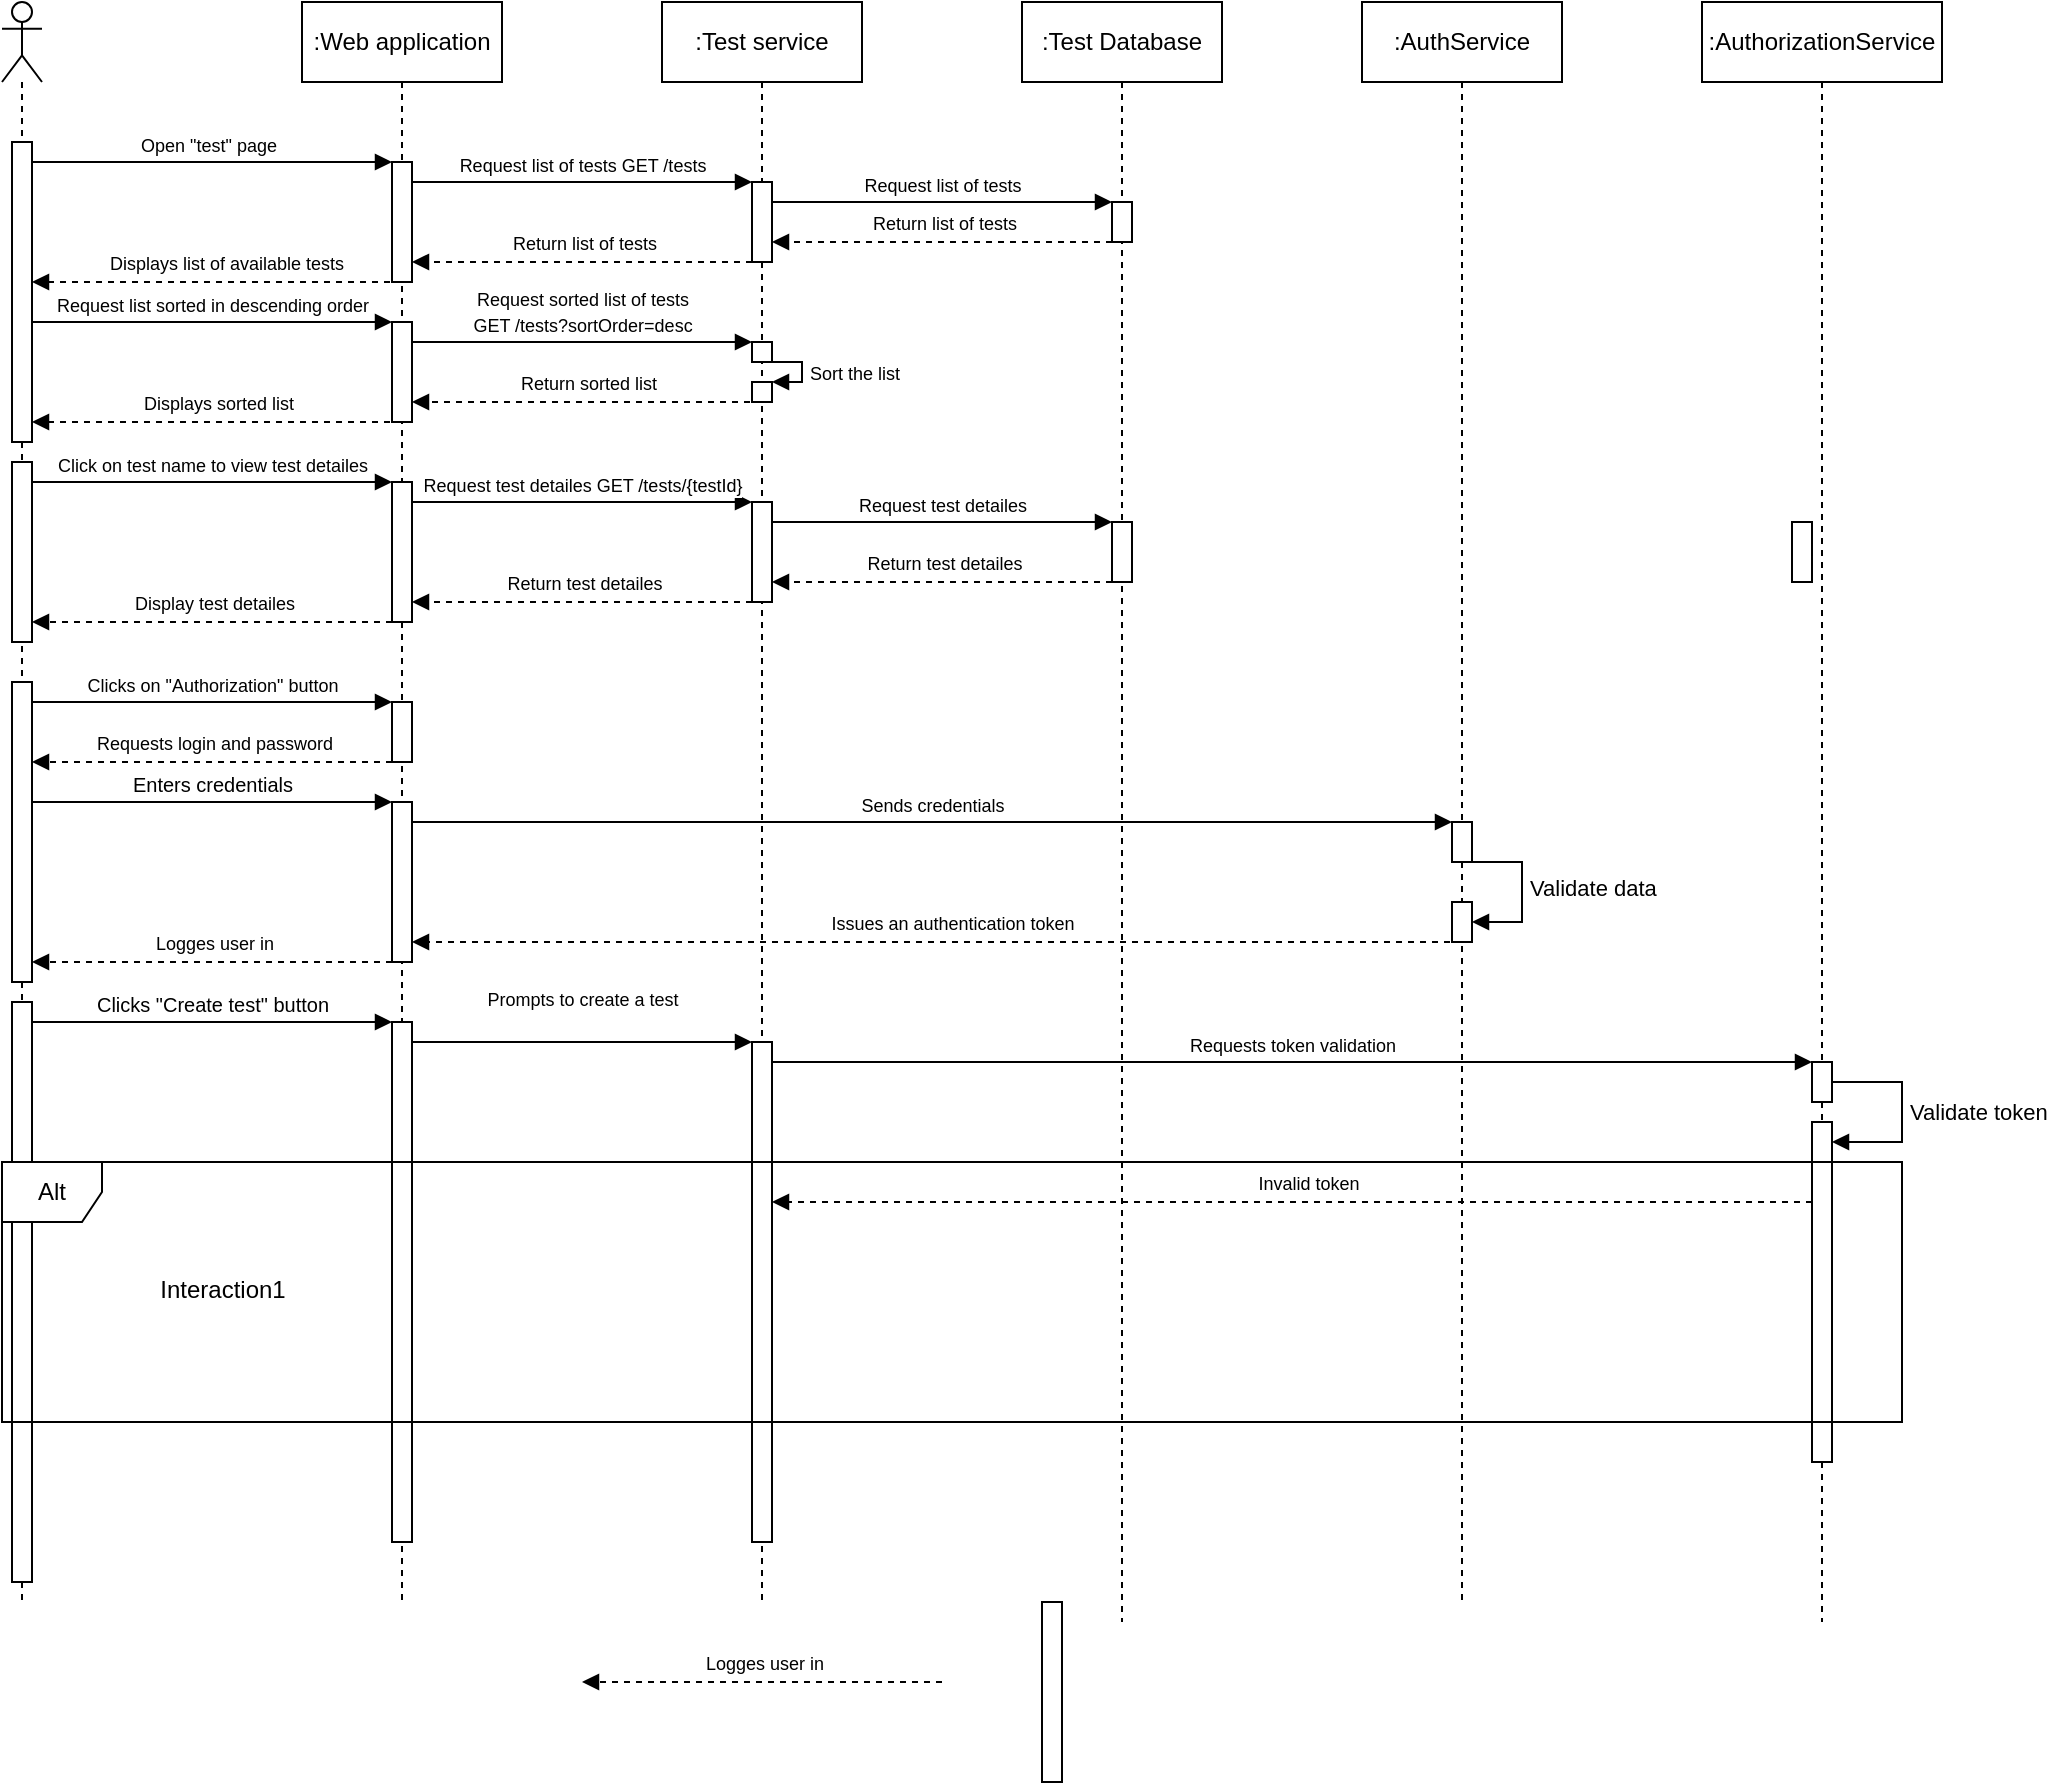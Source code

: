 <mxfile version="24.8.3">
  <diagram name="Page-1" id="2YBvvXClWsGukQMizWep">
    <mxGraphModel dx="1120" dy="468" grid="1" gridSize="10" guides="1" tooltips="1" connect="1" arrows="1" fold="1" page="1" pageScale="1" pageWidth="850" pageHeight="1100" math="0" shadow="0">
      <root>
        <mxCell id="0" />
        <mxCell id="1" parent="0" />
        <mxCell id="aM9ryv3xv72pqoxQDRHE-5" value=":Web application" style="shape=umlLifeline;perimeter=lifelinePerimeter;whiteSpace=wrap;html=1;container=0;dropTarget=0;collapsible=0;recursiveResize=0;outlineConnect=0;portConstraint=eastwest;newEdgeStyle={&quot;edgeStyle&quot;:&quot;elbowEdgeStyle&quot;,&quot;elbow&quot;:&quot;vertical&quot;,&quot;curved&quot;:0,&quot;rounded&quot;:0};" parent="1" vertex="1">
          <mxGeometry x="220" y="40" width="100" height="800" as="geometry" />
        </mxCell>
        <mxCell id="aM9ryv3xv72pqoxQDRHE-6" value="" style="html=1;points=[];perimeter=orthogonalPerimeter;outlineConnect=0;targetShapes=umlLifeline;portConstraint=eastwest;newEdgeStyle={&quot;edgeStyle&quot;:&quot;elbowEdgeStyle&quot;,&quot;elbow&quot;:&quot;vertical&quot;,&quot;curved&quot;:0,&quot;rounded&quot;:0};" parent="aM9ryv3xv72pqoxQDRHE-5" vertex="1">
          <mxGeometry x="45" y="80" width="10" height="60" as="geometry" />
        </mxCell>
        <mxCell id="39v9czoNlQf4BttYvMbY-19" value="" style="html=1;points=[];perimeter=orthogonalPerimeter;outlineConnect=0;targetShapes=umlLifeline;portConstraint=eastwest;newEdgeStyle={&quot;edgeStyle&quot;:&quot;elbowEdgeStyle&quot;,&quot;elbow&quot;:&quot;vertical&quot;,&quot;curved&quot;:0,&quot;rounded&quot;:0};" vertex="1" parent="aM9ryv3xv72pqoxQDRHE-5">
          <mxGeometry x="45" y="240" width="10" height="70" as="geometry" />
        </mxCell>
        <mxCell id="39v9czoNlQf4BttYvMbY-35" value="" style="html=1;points=[];perimeter=orthogonalPerimeter;outlineConnect=0;targetShapes=umlLifeline;portConstraint=eastwest;newEdgeStyle={&quot;edgeStyle&quot;:&quot;elbowEdgeStyle&quot;,&quot;elbow&quot;:&quot;vertical&quot;,&quot;curved&quot;:0,&quot;rounded&quot;:0};" vertex="1" parent="aM9ryv3xv72pqoxQDRHE-5">
          <mxGeometry x="45" y="350" width="10" height="30" as="geometry" />
        </mxCell>
        <mxCell id="39v9czoNlQf4BttYvMbY-39" value="" style="html=1;points=[[0,0,0,0,5],[0,1,0,0,-5],[1,0,0,0,5],[1,1,0,0,-5]];perimeter=orthogonalPerimeter;outlineConnect=0;targetShapes=umlLifeline;portConstraint=eastwest;newEdgeStyle={&quot;curved&quot;:0,&quot;rounded&quot;:0};" vertex="1" parent="aM9ryv3xv72pqoxQDRHE-5">
          <mxGeometry x="45" y="160" width="10" height="50" as="geometry" />
        </mxCell>
        <mxCell id="39v9czoNlQf4BttYvMbY-57" value="" style="html=1;points=[];perimeter=orthogonalPerimeter;outlineConnect=0;targetShapes=umlLifeline;portConstraint=eastwest;newEdgeStyle={&quot;edgeStyle&quot;:&quot;elbowEdgeStyle&quot;,&quot;elbow&quot;:&quot;vertical&quot;,&quot;curved&quot;:0,&quot;rounded&quot;:0};" vertex="1" parent="aM9ryv3xv72pqoxQDRHE-5">
          <mxGeometry x="45" y="400" width="10" height="80" as="geometry" />
        </mxCell>
        <mxCell id="39v9czoNlQf4BttYvMbY-74" value="" style="html=1;points=[];perimeter=orthogonalPerimeter;outlineConnect=0;targetShapes=umlLifeline;portConstraint=eastwest;newEdgeStyle={&quot;edgeStyle&quot;:&quot;elbowEdgeStyle&quot;,&quot;elbow&quot;:&quot;vertical&quot;,&quot;curved&quot;:0,&quot;rounded&quot;:0};" vertex="1" parent="aM9ryv3xv72pqoxQDRHE-5">
          <mxGeometry x="45" y="510" width="10" height="260" as="geometry" />
        </mxCell>
        <mxCell id="aM9ryv3xv72pqoxQDRHE-7" value="&lt;font style=&quot;font-size: 9px;&quot;&gt;Open &quot;test&quot; page&lt;/font&gt;" style="html=1;verticalAlign=bottom;endArrow=block;edgeStyle=elbowEdgeStyle;elbow=horizontal;curved=0;rounded=0;" parent="1" source="39v9czoNlQf4BttYvMbY-2" target="aM9ryv3xv72pqoxQDRHE-6" edge="1">
          <mxGeometry relative="1" as="geometry">
            <mxPoint x="75" y="120" as="sourcePoint" />
            <Array as="points">
              <mxPoint x="180" y="120" />
            </Array>
          </mxGeometry>
        </mxCell>
        <mxCell id="44KCodyNKhrzIwBNRvy1-4" value=":Test Database" style="shape=umlLifeline;perimeter=lifelinePerimeter;whiteSpace=wrap;html=1;container=0;dropTarget=0;collapsible=0;recursiveResize=0;outlineConnect=0;portConstraint=eastwest;newEdgeStyle={&quot;edgeStyle&quot;:&quot;elbowEdgeStyle&quot;,&quot;elbow&quot;:&quot;vertical&quot;,&quot;curved&quot;:0,&quot;rounded&quot;:0};" parent="1" vertex="1">
          <mxGeometry x="580" y="40" width="100" height="810" as="geometry" />
        </mxCell>
        <mxCell id="44KCodyNKhrzIwBNRvy1-5" value="" style="html=1;points=[];perimeter=orthogonalPerimeter;outlineConnect=0;targetShapes=umlLifeline;portConstraint=eastwest;newEdgeStyle={&quot;edgeStyle&quot;:&quot;elbowEdgeStyle&quot;,&quot;elbow&quot;:&quot;vertical&quot;,&quot;curved&quot;:0,&quot;rounded&quot;:0};" parent="44KCodyNKhrzIwBNRvy1-4" vertex="1">
          <mxGeometry x="45" y="100" width="10" height="20" as="geometry" />
        </mxCell>
        <mxCell id="39v9czoNlQf4BttYvMbY-17" value="" style="html=1;points=[];perimeter=orthogonalPerimeter;outlineConnect=0;targetShapes=umlLifeline;portConstraint=eastwest;newEdgeStyle={&quot;edgeStyle&quot;:&quot;elbowEdgeStyle&quot;,&quot;elbow&quot;:&quot;vertical&quot;,&quot;curved&quot;:0,&quot;rounded&quot;:0};" vertex="1" parent="44KCodyNKhrzIwBNRvy1-4">
          <mxGeometry x="45" y="260" width="10" height="30" as="geometry" />
        </mxCell>
        <mxCell id="44KCodyNKhrzIwBNRvy1-6" value=":Test service" style="shape=umlLifeline;perimeter=lifelinePerimeter;whiteSpace=wrap;html=1;container=0;dropTarget=0;collapsible=0;recursiveResize=0;outlineConnect=0;portConstraint=eastwest;newEdgeStyle={&quot;edgeStyle&quot;:&quot;elbowEdgeStyle&quot;,&quot;elbow&quot;:&quot;vertical&quot;,&quot;curved&quot;:0,&quot;rounded&quot;:0};" parent="1" vertex="1">
          <mxGeometry x="400" y="40" width="100" height="800" as="geometry" />
        </mxCell>
        <mxCell id="44KCodyNKhrzIwBNRvy1-7" value="" style="html=1;points=[];perimeter=orthogonalPerimeter;outlineConnect=0;targetShapes=umlLifeline;portConstraint=eastwest;newEdgeStyle={&quot;edgeStyle&quot;:&quot;elbowEdgeStyle&quot;,&quot;elbow&quot;:&quot;vertical&quot;,&quot;curved&quot;:0,&quot;rounded&quot;:0};" parent="44KCodyNKhrzIwBNRvy1-6" vertex="1">
          <mxGeometry x="45" y="90" width="10" height="40" as="geometry" />
        </mxCell>
        <mxCell id="39v9czoNlQf4BttYvMbY-18" value="" style="html=1;points=[];perimeter=orthogonalPerimeter;outlineConnect=0;targetShapes=umlLifeline;portConstraint=eastwest;newEdgeStyle={&quot;edgeStyle&quot;:&quot;elbowEdgeStyle&quot;,&quot;elbow&quot;:&quot;vertical&quot;,&quot;curved&quot;:0,&quot;rounded&quot;:0};" vertex="1" parent="44KCodyNKhrzIwBNRvy1-6">
          <mxGeometry x="45" y="250" width="10" height="50" as="geometry" />
        </mxCell>
        <mxCell id="39v9czoNlQf4BttYvMbY-40" value="" style="html=1;points=[[0,0,0,0,5],[0,1,0,0,-5],[1,0,0,0,5],[1,1,0,0,-5]];perimeter=orthogonalPerimeter;outlineConnect=0;targetShapes=umlLifeline;portConstraint=eastwest;newEdgeStyle={&quot;curved&quot;:0,&quot;rounded&quot;:0};" vertex="1" parent="44KCodyNKhrzIwBNRvy1-6">
          <mxGeometry x="45" y="170" width="10" height="10" as="geometry" />
        </mxCell>
        <mxCell id="39v9czoNlQf4BttYvMbY-43" value="" style="html=1;points=[[0,0,0,0,5],[0,1,0,0,-5],[1,0,0,0,5],[1,1,0,0,-5]];perimeter=orthogonalPerimeter;outlineConnect=0;targetShapes=umlLifeline;portConstraint=eastwest;newEdgeStyle={&quot;curved&quot;:0,&quot;rounded&quot;:0};" vertex="1" parent="44KCodyNKhrzIwBNRvy1-6">
          <mxGeometry x="45" y="190" width="10" height="10" as="geometry" />
        </mxCell>
        <mxCell id="39v9czoNlQf4BttYvMbY-44" value="&lt;font style=&quot;font-size: 9px;&quot;&gt;Sort the list&lt;/font&gt;" style="html=1;align=left;spacingLeft=2;endArrow=block;rounded=0;edgeStyle=orthogonalEdgeStyle;curved=0;rounded=0;" edge="1" target="39v9czoNlQf4BttYvMbY-43" parent="44KCodyNKhrzIwBNRvy1-6" source="39v9czoNlQf4BttYvMbY-40">
          <mxGeometry relative="1" as="geometry">
            <mxPoint x="50.0" y="170.004" as="sourcePoint" />
            <Array as="points">
              <mxPoint x="70" y="180" />
              <mxPoint x="70" y="190" />
            </Array>
            <mxPoint x="95.19" y="189.97" as="targetPoint" />
          </mxGeometry>
        </mxCell>
        <mxCell id="39v9czoNlQf4BttYvMbY-73" value="" style="html=1;points=[];perimeter=orthogonalPerimeter;outlineConnect=0;targetShapes=umlLifeline;portConstraint=eastwest;newEdgeStyle={&quot;edgeStyle&quot;:&quot;elbowEdgeStyle&quot;,&quot;elbow&quot;:&quot;vertical&quot;,&quot;curved&quot;:0,&quot;rounded&quot;:0};" vertex="1" parent="44KCodyNKhrzIwBNRvy1-6">
          <mxGeometry x="45" y="520" width="10" height="250" as="geometry" />
        </mxCell>
        <mxCell id="39v9czoNlQf4BttYvMbY-2" value="" style="shape=umlLifeline;perimeter=lifelinePerimeter;whiteSpace=wrap;html=1;container=1;dropTarget=0;collapsible=0;recursiveResize=0;outlineConnect=0;portConstraint=eastwest;newEdgeStyle={&quot;curved&quot;:0,&quot;rounded&quot;:0};participant=umlActor;" vertex="1" parent="1">
          <mxGeometry x="70" y="40" width="20" height="800" as="geometry" />
        </mxCell>
        <mxCell id="39v9czoNlQf4BttYvMbY-6" value="" style="html=1;points=[];perimeter=orthogonalPerimeter;outlineConnect=0;targetShapes=umlLifeline;portConstraint=eastwest;newEdgeStyle={&quot;edgeStyle&quot;:&quot;elbowEdgeStyle&quot;,&quot;elbow&quot;:&quot;vertical&quot;,&quot;curved&quot;:0,&quot;rounded&quot;:0};" vertex="1" parent="39v9czoNlQf4BttYvMbY-2">
          <mxGeometry x="5" y="70" width="10" height="150" as="geometry" />
        </mxCell>
        <mxCell id="39v9czoNlQf4BttYvMbY-10" value="" style="html=1;points=[];perimeter=orthogonalPerimeter;outlineConnect=0;targetShapes=umlLifeline;portConstraint=eastwest;newEdgeStyle={&quot;edgeStyle&quot;:&quot;elbowEdgeStyle&quot;,&quot;elbow&quot;:&quot;vertical&quot;,&quot;curved&quot;:0,&quot;rounded&quot;:0};" vertex="1" parent="39v9czoNlQf4BttYvMbY-2">
          <mxGeometry x="5" y="230" width="10" height="90" as="geometry" />
        </mxCell>
        <mxCell id="39v9czoNlQf4BttYvMbY-32" value="" style="html=1;points=[];perimeter=orthogonalPerimeter;outlineConnect=0;targetShapes=umlLifeline;portConstraint=eastwest;newEdgeStyle={&quot;edgeStyle&quot;:&quot;elbowEdgeStyle&quot;,&quot;elbow&quot;:&quot;vertical&quot;,&quot;curved&quot;:0,&quot;rounded&quot;:0};" vertex="1" parent="39v9czoNlQf4BttYvMbY-2">
          <mxGeometry x="5" y="340" width="10" height="150" as="geometry" />
        </mxCell>
        <mxCell id="39v9czoNlQf4BttYvMbY-34" value="" style="html=1;points=[];perimeter=orthogonalPerimeter;outlineConnect=0;targetShapes=umlLifeline;portConstraint=eastwest;newEdgeStyle={&quot;edgeStyle&quot;:&quot;elbowEdgeStyle&quot;,&quot;elbow&quot;:&quot;vertical&quot;,&quot;curved&quot;:0,&quot;rounded&quot;:0};" vertex="1" parent="39v9czoNlQf4BttYvMbY-2">
          <mxGeometry x="5" y="500" width="10" height="290" as="geometry" />
        </mxCell>
        <mxCell id="39v9czoNlQf4BttYvMbY-3" value="&lt;font style=&quot;font-size: 9px;&quot;&gt;Request list of tests GET /tests&lt;/font&gt;" style="html=1;verticalAlign=bottom;endArrow=block;edgeStyle=elbowEdgeStyle;elbow=vertical;curved=0;rounded=0;" edge="1" parent="1">
          <mxGeometry relative="1" as="geometry">
            <mxPoint x="275" y="130" as="sourcePoint" />
            <Array as="points">
              <mxPoint x="385" y="130" />
            </Array>
            <mxPoint x="445" y="130" as="targetPoint" />
          </mxGeometry>
        </mxCell>
        <mxCell id="39v9czoNlQf4BttYvMbY-4" value="&lt;font style=&quot;font-size: 9px;&quot;&gt;Request list of tests&lt;/font&gt;" style="html=1;verticalAlign=bottom;endArrow=block;edgeStyle=elbowEdgeStyle;elbow=vertical;curved=0;rounded=0;" edge="1" parent="1" source="44KCodyNKhrzIwBNRvy1-7" target="44KCodyNKhrzIwBNRvy1-5">
          <mxGeometry relative="1" as="geometry">
            <mxPoint x="460" y="140" as="sourcePoint" />
            <Array as="points">
              <mxPoint x="560" y="140" />
            </Array>
            <mxPoint x="620" y="140" as="targetPoint" />
          </mxGeometry>
        </mxCell>
        <mxCell id="39v9czoNlQf4BttYvMbY-12" value="&lt;font style=&quot;font-size: 9px;&quot;&gt;Request list sorted in descending order&lt;/font&gt;" style="html=1;verticalAlign=bottom;endArrow=block;edgeStyle=elbowEdgeStyle;elbow=vertical;curved=0;rounded=0;" edge="1" parent="1" source="39v9czoNlQf4BttYvMbY-6" target="39v9czoNlQf4BttYvMbY-39">
          <mxGeometry relative="1" as="geometry">
            <mxPoint x="90" y="200" as="sourcePoint" />
            <Array as="points">
              <mxPoint x="190" y="200" />
            </Array>
            <mxPoint x="240" y="200" as="targetPoint" />
          </mxGeometry>
        </mxCell>
        <mxCell id="39v9czoNlQf4BttYvMbY-13" value="&lt;font style=&quot;font-size: 9px;&quot;&gt;Request test detailes GET /tests/{testId}&lt;/font&gt;" style="html=1;verticalAlign=bottom;endArrow=block;edgeStyle=elbowEdgeStyle;elbow=vertical;curved=0;rounded=0;" edge="1" parent="1" source="39v9czoNlQf4BttYvMbY-19">
          <mxGeometry relative="1" as="geometry">
            <mxPoint x="280" y="290" as="sourcePoint" />
            <Array as="points">
              <mxPoint x="370" y="290" />
            </Array>
            <mxPoint x="445" y="290" as="targetPoint" />
          </mxGeometry>
        </mxCell>
        <mxCell id="39v9czoNlQf4BttYvMbY-20" value="" style="html=1;verticalAlign=bottom;labelBackgroundColor=none;endArrow=block;endFill=1;dashed=1;rounded=0;" edge="1" parent="1">
          <mxGeometry width="160" relative="1" as="geometry">
            <mxPoint x="625" y="160" as="sourcePoint" />
            <mxPoint x="455" y="160" as="targetPoint" />
          </mxGeometry>
        </mxCell>
        <mxCell id="39v9czoNlQf4BttYvMbY-21" value="&lt;font style=&quot;font-size: 9px;&quot;&gt;Return list of tests&lt;/font&gt;" style="edgeLabel;html=1;align=center;verticalAlign=middle;resizable=0;points=[];" vertex="1" connectable="0" parent="39v9czoNlQf4BttYvMbY-20">
          <mxGeometry x="-0.04" y="-3" relative="1" as="geometry">
            <mxPoint x="-3" y="-7" as="offset" />
          </mxGeometry>
        </mxCell>
        <mxCell id="39v9czoNlQf4BttYvMbY-24" value="" style="html=1;verticalAlign=bottom;labelBackgroundColor=none;endArrow=block;endFill=1;dashed=1;rounded=0;" edge="1" parent="1" target="39v9czoNlQf4BttYvMbY-6">
          <mxGeometry width="160" relative="1" as="geometry">
            <mxPoint x="270" y="180" as="sourcePoint" />
            <mxPoint x="90" y="180" as="targetPoint" />
          </mxGeometry>
        </mxCell>
        <mxCell id="39v9czoNlQf4BttYvMbY-25" value="&lt;font style=&quot;font-size: 9px;&quot;&gt;Displays list of available tests&lt;/font&gt;" style="edgeLabel;html=1;align=center;verticalAlign=middle;resizable=0;points=[];" vertex="1" connectable="0" parent="39v9czoNlQf4BttYvMbY-24">
          <mxGeometry x="-0.04" y="-3" relative="1" as="geometry">
            <mxPoint x="1" y="-7" as="offset" />
          </mxGeometry>
        </mxCell>
        <mxCell id="39v9czoNlQf4BttYvMbY-26" value="" style="html=1;verticalAlign=bottom;labelBackgroundColor=none;endArrow=block;endFill=1;dashed=1;rounded=0;" edge="1" parent="1">
          <mxGeometry width="160" relative="1" as="geometry">
            <mxPoint x="445" y="170.0" as="sourcePoint" />
            <mxPoint x="275" y="170.0" as="targetPoint" />
          </mxGeometry>
        </mxCell>
        <mxCell id="39v9czoNlQf4BttYvMbY-27" value="&lt;font style=&quot;font-size: 9px;&quot;&gt;Return list of tests&lt;/font&gt;" style="edgeLabel;html=1;align=center;verticalAlign=middle;resizable=0;points=[];" vertex="1" connectable="0" parent="39v9czoNlQf4BttYvMbY-26">
          <mxGeometry x="-0.04" y="-3" relative="1" as="geometry">
            <mxPoint x="-3" y="-7" as="offset" />
          </mxGeometry>
        </mxCell>
        <mxCell id="39v9czoNlQf4BttYvMbY-28" value="" style="html=1;verticalAlign=bottom;labelBackgroundColor=none;endArrow=block;endFill=1;dashed=1;rounded=0;" edge="1" parent="1">
          <mxGeometry width="160" relative="1" as="geometry">
            <mxPoint x="445" y="340" as="sourcePoint" />
            <mxPoint x="275" y="340" as="targetPoint" />
          </mxGeometry>
        </mxCell>
        <mxCell id="39v9czoNlQf4BttYvMbY-29" value="&lt;font style=&quot;font-size: 9px;&quot;&gt;Return test detailes&lt;/font&gt;" style="edgeLabel;html=1;align=center;verticalAlign=middle;resizable=0;points=[];" vertex="1" connectable="0" parent="39v9czoNlQf4BttYvMbY-28">
          <mxGeometry x="-0.04" y="-3" relative="1" as="geometry">
            <mxPoint x="-3" y="-7" as="offset" />
          </mxGeometry>
        </mxCell>
        <mxCell id="39v9czoNlQf4BttYvMbY-30" value="" style="html=1;verticalAlign=bottom;labelBackgroundColor=none;endArrow=block;endFill=1;dashed=1;rounded=0;" edge="1" parent="1" target="39v9czoNlQf4BttYvMbY-10">
          <mxGeometry width="160" relative="1" as="geometry">
            <mxPoint x="265" y="350" as="sourcePoint" />
            <mxPoint x="100" y="350" as="targetPoint" />
          </mxGeometry>
        </mxCell>
        <mxCell id="39v9czoNlQf4BttYvMbY-31" value="&lt;font style=&quot;font-size: 9px;&quot;&gt;Display test detailes&lt;/font&gt;" style="edgeLabel;html=1;align=center;verticalAlign=middle;resizable=0;points=[];" vertex="1" connectable="0" parent="39v9czoNlQf4BttYvMbY-30">
          <mxGeometry x="-0.04" y="-3" relative="1" as="geometry">
            <mxPoint x="-3" y="-7" as="offset" />
          </mxGeometry>
        </mxCell>
        <mxCell id="39v9czoNlQf4BttYvMbY-36" value="&lt;font style=&quot;font-size: 9px;&quot;&gt;Request test detailes&lt;/font&gt;" style="html=1;verticalAlign=bottom;endArrow=block;edgeStyle=elbowEdgeStyle;elbow=vertical;curved=0;rounded=0;" edge="1" parent="1" source="39v9czoNlQf4BttYvMbY-18" target="39v9czoNlQf4BttYvMbY-17">
          <mxGeometry relative="1" as="geometry">
            <mxPoint x="470" y="300" as="sourcePoint" />
            <Array as="points">
              <mxPoint x="575" y="300" />
            </Array>
            <mxPoint x="600" y="300" as="targetPoint" />
          </mxGeometry>
        </mxCell>
        <mxCell id="39v9czoNlQf4BttYvMbY-46" value="&lt;font style=&quot;font-size: 9px;&quot;&gt;Request sorted list of tests&lt;/font&gt;&lt;div&gt;&lt;font style=&quot;font-size: 9px;&quot;&gt;GET /tests?sortOrder=desc&lt;/font&gt;&lt;/div&gt;" style="html=1;verticalAlign=bottom;endArrow=block;edgeStyle=elbowEdgeStyle;elbow=vertical;curved=0;rounded=0;" edge="1" parent="1" source="39v9czoNlQf4BttYvMbY-39" target="39v9czoNlQf4BttYvMbY-40">
          <mxGeometry relative="1" as="geometry">
            <mxPoint x="280" y="210" as="sourcePoint" />
            <Array as="points">
              <mxPoint x="390" y="210" />
            </Array>
            <mxPoint x="420" y="210" as="targetPoint" />
          </mxGeometry>
        </mxCell>
        <mxCell id="39v9czoNlQf4BttYvMbY-47" value="" style="html=1;verticalAlign=bottom;labelBackgroundColor=none;endArrow=block;endFill=1;dashed=1;rounded=0;" edge="1" parent="1" target="39v9czoNlQf4BttYvMbY-39">
          <mxGeometry width="160" relative="1" as="geometry">
            <mxPoint x="450" y="240" as="sourcePoint" />
            <mxPoint x="280" y="240" as="targetPoint" />
          </mxGeometry>
        </mxCell>
        <mxCell id="39v9czoNlQf4BttYvMbY-48" value="&lt;font style=&quot;font-size: 9px;&quot;&gt;Return sorted list&lt;/font&gt;" style="edgeLabel;html=1;align=center;verticalAlign=middle;resizable=0;points=[];" vertex="1" connectable="0" parent="39v9czoNlQf4BttYvMbY-47">
          <mxGeometry x="-0.04" y="-3" relative="1" as="geometry">
            <mxPoint x="-3" y="-7" as="offset" />
          </mxGeometry>
        </mxCell>
        <mxCell id="39v9czoNlQf4BttYvMbY-49" value="" style="html=1;verticalAlign=bottom;labelBackgroundColor=none;endArrow=block;endFill=1;dashed=1;rounded=0;" edge="1" parent="1" target="39v9czoNlQf4BttYvMbY-6">
          <mxGeometry width="160" relative="1" as="geometry">
            <mxPoint x="270" y="250" as="sourcePoint" />
            <mxPoint x="90" y="250" as="targetPoint" />
          </mxGeometry>
        </mxCell>
        <mxCell id="39v9czoNlQf4BttYvMbY-50" value="&lt;font style=&quot;font-size: 9px;&quot;&gt;Displays sorted list&lt;/font&gt;" style="edgeLabel;html=1;align=center;verticalAlign=middle;resizable=0;points=[];" vertex="1" connectable="0" parent="39v9czoNlQf4BttYvMbY-49">
          <mxGeometry x="-0.04" y="-3" relative="1" as="geometry">
            <mxPoint x="-3" y="-7" as="offset" />
          </mxGeometry>
        </mxCell>
        <mxCell id="39v9czoNlQf4BttYvMbY-51" value="&lt;font style=&quot;font-size: 9px;&quot;&gt;Clicks on &quot;Authorization&quot; button&lt;/font&gt;" style="html=1;verticalAlign=bottom;endArrow=block;edgeStyle=elbowEdgeStyle;elbow=vertical;curved=0;rounded=0;" edge="1" parent="1" source="39v9czoNlQf4BttYvMbY-32" target="39v9czoNlQf4BttYvMbY-35">
          <mxGeometry relative="1" as="geometry">
            <mxPoint x="90" y="390" as="sourcePoint" />
            <Array as="points">
              <mxPoint x="195" y="390" />
            </Array>
            <mxPoint x="250" y="390" as="targetPoint" />
          </mxGeometry>
        </mxCell>
        <mxCell id="39v9czoNlQf4BttYvMbY-52" value="&lt;font style=&quot;font-size: 9px;&quot;&gt;Sends credentials&lt;/font&gt;" style="html=1;verticalAlign=bottom;endArrow=block;edgeStyle=elbowEdgeStyle;elbow=vertical;curved=0;rounded=0;" edge="1" parent="1" target="39v9czoNlQf4BttYvMbY-58">
          <mxGeometry relative="1" as="geometry">
            <mxPoint x="275" y="450.0" as="sourcePoint" />
            <Array as="points">
              <mxPoint x="445" y="450" />
            </Array>
            <mxPoint x="750" y="450" as="targetPoint" />
          </mxGeometry>
        </mxCell>
        <mxCell id="39v9czoNlQf4BttYvMbY-53" value="&lt;font style=&quot;font-size: 9px;&quot;&gt;Click on test name to view test detailes&lt;/font&gt;" style="html=1;verticalAlign=bottom;endArrow=block;edgeStyle=elbowEdgeStyle;elbow=vertical;curved=0;rounded=0;" edge="1" parent="1" source="39v9czoNlQf4BttYvMbY-10" target="39v9czoNlQf4BttYvMbY-19">
          <mxGeometry relative="1" as="geometry">
            <mxPoint x="90" y="280" as="sourcePoint" />
            <Array as="points">
              <mxPoint x="195" y="280" />
            </Array>
            <mxPoint x="250" y="280" as="targetPoint" />
          </mxGeometry>
        </mxCell>
        <mxCell id="39v9czoNlQf4BttYvMbY-54" value="" style="html=1;verticalAlign=bottom;labelBackgroundColor=none;endArrow=block;endFill=1;dashed=1;rounded=0;" edge="1" parent="1">
          <mxGeometry width="160" relative="1" as="geometry">
            <mxPoint x="625" y="330" as="sourcePoint" />
            <mxPoint x="455" y="330" as="targetPoint" />
          </mxGeometry>
        </mxCell>
        <mxCell id="39v9czoNlQf4BttYvMbY-55" value="&lt;font style=&quot;font-size: 9px;&quot;&gt;Return test detailes&lt;/font&gt;" style="edgeLabel;html=1;align=center;verticalAlign=middle;resizable=0;points=[];" vertex="1" connectable="0" parent="39v9czoNlQf4BttYvMbY-54">
          <mxGeometry x="-0.04" y="-3" relative="1" as="geometry">
            <mxPoint x="-3" y="-7" as="offset" />
          </mxGeometry>
        </mxCell>
        <mxCell id="39v9czoNlQf4BttYvMbY-56" value=":AuthService&lt;span style=&quot;color: rgba(0, 0, 0, 0); font-family: monospace; font-size: 0px; text-align: start; text-wrap-mode: nowrap;&quot;&gt;3CmxGraphModel%3E%3Croot%3E%3CmxCell%20id%3D%220%22%2F%3E%3CmxCell%20id%3D%221%22%20parent%3D%220%22%2F%3E%3CmxCell%20id%3D%222%22%20value%3D%22%3ATest%20Database%22%20style%3D%22shape%3DumlLifeline%3Bperimeter%3DlifelinePerimeter%3BwhiteSpace%3Dwrap%3Bhtml%3D1%3Bcontainer%3D0%3BdropTarget%3D0%3Bcollapsible%3D0%3BrecursiveResize%3D0%3BoutlineConnect%3D0%3BportConstraint%3Deastwest%3BnewEdgeStyle%3D%7B%26quot%3BedgeStyle%26quot%3B%3A%26quot%3BelbowEdgeStyle%26quot%3B%2C%26quot%3Belbow%26quot%3B%3A%26quot%3Bvertical%26quot%3B%2C%26quot%3Bcurved%26quot%3B%3A0%2C%26quot%3Brounded%26quot%3B%3A0%7D%3B%22%20vertex%3D%221%22%20parent%3D%221%22%3E%3CmxGeometry%20x%3D%22580%22%20y%3D%2240%22%20width%3D%22100%22%20height%3D%22720%22%20as%3D%22geometry%22%2F%3E%3C%2FmxCell%3E%3CmxCell%20id%3D%223%22%20value%3D%22%22%20style%3D%22html%3D1%3Bpoints%3D%5B%5D%3Bperimeter%3DorthogonalPerimeter%3BoutlineConnect%3D0%3BtargetShapes%3DumlLifeline%3BportConstraint%3Deastwest%3BnewEdgeStyle%3D%7B%26quot%3BedgeStyle%26quot%3B%3A%26quot%3BelbowEdgeStyle%26quot%3B%2C%26quot%3Belbow%26quot%3B%3A%26quot%3Bvertical%26quot%3B%2C%26quot%3Bcurved%26quot%3B%3A0%2C%26quot%3Brounded%26quot%3B%3A0%7D%3B%22%20vertex%3D%221%22%20parent%3D%222%22%3E%3CmxGeometry%20x%3D%2245%22%20y%3D%22100%22%20width%3D%2210%22%20height%3D%2220%22%20as%3D%22geometry%22%2F%3E%3C%2FmxCell%3E%3CmxCell%20id%3D%224%22%20value%3D%22%22%20style%3D%22html%3D1%3Bpoints%3D%5B%5D%3Bperimeter%3DorthogonalPerimeter%3BoutlineConnect%3D0%3BtargetShapes%3DumlLifeline%3BportConstraint%3Deastwest%3BnewEdgeStyle%3D%7B%26quot%3BedgeStyle%26quot%3B%3A%26quot%3BelbowEdgeStyle%26quot%3B%2C%26quot%3Belbow%26quot%3B%3A%26quot%3Bvertical%26quot%3B%2C%26quot%3Bcurved%26quot%3B%3A0%2C%26quot%3Brounded%26quot%3B%3A0%7D%3B%22%20vertex%3D%221%22%20parent%3D%222%22%3E%3CmxGeometry%20x%3D%2245%22%20y%3D%22260%22%20width%3D%2210%22%20height%3D%2230%22%20as%3D%22geometry%22%2F%3E%3C%2FmxCell%3E%3C%2Froot%3E%3C%2FmxGraphModel%3E&lt;/span&gt;&lt;span style=&quot;color: rgba(0, 0, 0, 0); font-family: monospace; font-size: 0px; text-align: start; text-wrap-mode: nowrap;&quot;&gt;%3CmxGraphModel%3E%3Croot%3E%3CmxCell%20id%3D%220%22%2F%3E%3CmxCell%20id%3D%221%22%20parent%3D%220%22%2F%3E%3CmxCell%20id%3D%222%22%20value%3D%22%3ATest%20Database%22%20style%3D%22shape%3DumlLifeline%3Bperimeter%3DlifelinePerimeter%3BwhiteSpace%3Dwrap%3Bhtml%3D1%3Bcontainer%3D0%3BdropTarget%3D0%3Bcollapsible%3D0%3BrecursiveResize%3D0%3BoutlineConnect%3D0%3BportConstraint%3Deastwest%3BnewEdgeStyle%3D%7B%26quot%3BedgeStyle%26quot%3B%3A%26quot%3BelbowEdgeStyle%26quot%3B%2C%26quot%3Belbow%26quot%3B%3A%26quot%3Bvertical%26quot%3B%2C%26quot%3Bcurved%26quot%3B%3A0%2C%26quot%3Brounded%26quot%3B%3A0%7D%3B%22%20vertex%3D%221%22%20parent%3D%221%22%3E%3CmxGeometry%20x%3D%22580%22%20y%3D%2240%22%20width%3D%22100%22%20height%3D%22720%22%20as%3D%22geometry%22%2F%3E%3C%2FmxCell%3E%3CmxCell%20id%3D%223%22%20value%3D%22%22%20style%3D%22html%3D1%3Bpoints%3D%5B%5D%3Bperimeter%3DorthogonalPerimeter%3BoutlineConnect%3D0%3BtargetShapes%3DumlLifeline%3BportConstraint%3Deastwest%3BnewEdgeStyle%3D%7B%26quot%3BedgeStyle%26quot%3B%3A%26quot%3BelbowEdgeStyle%26quot%3B%2C%26quot%3Belbow%26quot%3B%3A%26quot%3Bvertical%26quot%3B%2C%26quot%3Bcurved%26quot%3B%3A0%2C%26quot%3Brounded%26quot%3B%3A0%7D%3B%22%20vertex%3D%221%22%20parent%3D%222%22%3E%3CmxGeometry%20x%3D%2245%22%20y%3D%22100%22%20width%3D%2210%22%20height%3D%2220%22%20as%3D%22geometry%22%2F%3E%3C%2FmxCell%3E%3CmxCell%20id%3D%224%22%20value%3D%22%22%20style%3D%22html%3D1%3Bpoints%3D%5B%5D%3Bperimeter%3DorthogonalPerimeter%3BoutlineConnect%3D0%3BtargetShapes%3DumlLifeline%3BportConstraint%3Deastwest%3BnewEdgeStyle%3D%7B%26quot%3BedgeStyle%26quot%3B%3A%26quot%3BelbowEdgeStyle%26quot%3B%2C%26quot%3Belbow%26quot%3B%3A%26quot%3Bvertical%26quot%3B%2C%26quot%3Bcurved%26quot%3B%3A0%2C%26quot%3Brounded%26quot%3B%3A0%7D%3B%22%20vertex%3D%221%22%20parent%3D%222%22%3E%3CmxGeometry%20x%3D%2245%22%20y%3D%22260%22%20width%3D%2210%22%20height%3D%2230%22%20as%3D%22geometry%22%2F%3E%3C%2FmxCell%3E%3C%2Froot%3E%3C%2FmxGraphModel%3E&lt;/span&gt;" style="shape=umlLifeline;perimeter=lifelinePerimeter;whiteSpace=wrap;html=1;container=0;dropTarget=0;collapsible=0;recursiveResize=0;outlineConnect=0;portConstraint=eastwest;newEdgeStyle={&quot;edgeStyle&quot;:&quot;elbowEdgeStyle&quot;,&quot;elbow&quot;:&quot;vertical&quot;,&quot;curved&quot;:0,&quot;rounded&quot;:0};" vertex="1" parent="1">
          <mxGeometry x="750" y="40" width="100" height="800" as="geometry" />
        </mxCell>
        <mxCell id="39v9czoNlQf4BttYvMbY-58" value="" style="html=1;points=[];perimeter=orthogonalPerimeter;outlineConnect=0;targetShapes=umlLifeline;portConstraint=eastwest;newEdgeStyle={&quot;edgeStyle&quot;:&quot;elbowEdgeStyle&quot;,&quot;elbow&quot;:&quot;vertical&quot;,&quot;curved&quot;:0,&quot;rounded&quot;:0};" vertex="1" parent="39v9czoNlQf4BttYvMbY-56">
          <mxGeometry x="45" y="410" width="10" height="20" as="geometry" />
        </mxCell>
        <mxCell id="39v9czoNlQf4BttYvMbY-65" value="" style="html=1;points=[[0,0,0,0,5],[0,1,0,0,-5],[1,0,0,0,5],[1,1,0,0,-5]];perimeter=orthogonalPerimeter;outlineConnect=0;targetShapes=umlLifeline;portConstraint=eastwest;newEdgeStyle={&quot;curved&quot;:0,&quot;rounded&quot;:0};" vertex="1" parent="39v9czoNlQf4BttYvMbY-56">
          <mxGeometry x="45" y="450" width="10" height="20" as="geometry" />
        </mxCell>
        <mxCell id="39v9czoNlQf4BttYvMbY-66" value="Validate data" style="html=1;align=left;spacingLeft=2;endArrow=block;rounded=0;edgeStyle=orthogonalEdgeStyle;curved=0;rounded=0;" edge="1" target="39v9czoNlQf4BttYvMbY-65" parent="39v9czoNlQf4BttYvMbY-56">
          <mxGeometry relative="1" as="geometry">
            <mxPoint x="50" y="430" as="sourcePoint" />
            <Array as="points">
              <mxPoint x="80" y="460" />
            </Array>
          </mxGeometry>
        </mxCell>
        <mxCell id="39v9czoNlQf4BttYvMbY-59" value=":AuthorizationService" style="shape=umlLifeline;perimeter=lifelinePerimeter;whiteSpace=wrap;html=1;container=0;dropTarget=0;collapsible=0;recursiveResize=0;outlineConnect=0;portConstraint=eastwest;newEdgeStyle={&quot;edgeStyle&quot;:&quot;elbowEdgeStyle&quot;,&quot;elbow&quot;:&quot;vertical&quot;,&quot;curved&quot;:0,&quot;rounded&quot;:0};" vertex="1" parent="1">
          <mxGeometry x="920" y="40" width="120" height="810" as="geometry" />
        </mxCell>
        <mxCell id="39v9czoNlQf4BttYvMbY-61" value="" style="html=1;points=[];perimeter=orthogonalPerimeter;outlineConnect=0;targetShapes=umlLifeline;portConstraint=eastwest;newEdgeStyle={&quot;edgeStyle&quot;:&quot;elbowEdgeStyle&quot;,&quot;elbow&quot;:&quot;vertical&quot;,&quot;curved&quot;:0,&quot;rounded&quot;:0};" vertex="1" parent="39v9czoNlQf4BttYvMbY-59">
          <mxGeometry x="45" y="260" width="10" height="30" as="geometry" />
        </mxCell>
        <mxCell id="39v9czoNlQf4BttYvMbY-72" value="" style="html=1;points=[];perimeter=orthogonalPerimeter;outlineConnect=0;targetShapes=umlLifeline;portConstraint=eastwest;newEdgeStyle={&quot;edgeStyle&quot;:&quot;elbowEdgeStyle&quot;,&quot;elbow&quot;:&quot;vertical&quot;,&quot;curved&quot;:0,&quot;rounded&quot;:0};" vertex="1" parent="39v9czoNlQf4BttYvMbY-59">
          <mxGeometry x="55" y="530" width="10" height="20" as="geometry" />
        </mxCell>
        <mxCell id="39v9czoNlQf4BttYvMbY-82" value="" style="html=1;points=[[0,0,0,0,5],[0,1,0,0,-5],[1,0,0,0,5],[1,1,0,0,-5]];perimeter=orthogonalPerimeter;outlineConnect=0;targetShapes=umlLifeline;portConstraint=eastwest;newEdgeStyle={&quot;curved&quot;:0,&quot;rounded&quot;:0};" vertex="1" parent="39v9czoNlQf4BttYvMbY-59">
          <mxGeometry x="55" y="560" width="10" height="170" as="geometry" />
        </mxCell>
        <mxCell id="39v9czoNlQf4BttYvMbY-83" value="Validate token" style="html=1;align=left;spacingLeft=2;endArrow=block;rounded=0;edgeStyle=orthogonalEdgeStyle;curved=0;rounded=0;" edge="1" target="39v9czoNlQf4BttYvMbY-82" parent="39v9czoNlQf4BttYvMbY-59" source="39v9czoNlQf4BttYvMbY-72">
          <mxGeometry relative="1" as="geometry">
            <mxPoint x="-180" y="510" as="sourcePoint" />
            <Array as="points">
              <mxPoint x="100" y="540" />
              <mxPoint x="100" y="570" />
            </Array>
          </mxGeometry>
        </mxCell>
        <mxCell id="39v9czoNlQf4BttYvMbY-62" value="" style="html=1;verticalAlign=bottom;labelBackgroundColor=none;endArrow=block;endFill=1;dashed=1;rounded=0;" edge="1" parent="1">
          <mxGeometry width="160" relative="1" as="geometry">
            <mxPoint x="265" y="420" as="sourcePoint" />
            <mxPoint x="85" y="420" as="targetPoint" />
          </mxGeometry>
        </mxCell>
        <mxCell id="39v9czoNlQf4BttYvMbY-63" value="&lt;font style=&quot;font-size: 9px;&quot;&gt;Requests login and password&lt;/font&gt;" style="edgeLabel;html=1;align=center;verticalAlign=middle;resizable=0;points=[];" vertex="1" connectable="0" parent="39v9czoNlQf4BttYvMbY-62">
          <mxGeometry x="-0.04" y="-3" relative="1" as="geometry">
            <mxPoint x="-3" y="-7" as="offset" />
          </mxGeometry>
        </mxCell>
        <mxCell id="39v9czoNlQf4BttYvMbY-64" value="&lt;font size=&quot;1&quot;&gt;Enters credentials&lt;/font&gt;" style="html=1;verticalAlign=bottom;endArrow=block;edgeStyle=elbowEdgeStyle;elbow=vertical;curved=0;rounded=0;" edge="1" parent="1" source="39v9czoNlQf4BttYvMbY-32" target="39v9czoNlQf4BttYvMbY-57">
          <mxGeometry relative="1" as="geometry">
            <mxPoint x="90" y="440" as="sourcePoint" />
            <Array as="points">
              <mxPoint x="200" y="440" />
            </Array>
            <mxPoint x="250" y="440" as="targetPoint" />
          </mxGeometry>
        </mxCell>
        <mxCell id="39v9czoNlQf4BttYvMbY-67" value="" style="html=1;verticalAlign=bottom;labelBackgroundColor=none;endArrow=block;endFill=1;dashed=1;rounded=0;" edge="1" parent="1" target="39v9czoNlQf4BttYvMbY-57">
          <mxGeometry width="160" relative="1" as="geometry">
            <mxPoint x="800" y="510" as="sourcePoint" />
            <mxPoint x="280" y="510" as="targetPoint" />
          </mxGeometry>
        </mxCell>
        <mxCell id="39v9czoNlQf4BttYvMbY-68" value="&lt;font style=&quot;font-size: 9px;&quot;&gt;Issues an authentication token&lt;/font&gt;" style="edgeLabel;html=1;align=center;verticalAlign=middle;resizable=0;points=[];" vertex="1" connectable="0" parent="39v9czoNlQf4BttYvMbY-67">
          <mxGeometry x="-0.04" y="-3" relative="1" as="geometry">
            <mxPoint x="-3" y="-7" as="offset" />
          </mxGeometry>
        </mxCell>
        <mxCell id="39v9czoNlQf4BttYvMbY-69" value="" style="html=1;verticalAlign=bottom;labelBackgroundColor=none;endArrow=block;endFill=1;dashed=1;rounded=0;" edge="1" parent="1">
          <mxGeometry width="160" relative="1" as="geometry">
            <mxPoint x="265" y="520" as="sourcePoint" />
            <mxPoint x="85" y="520" as="targetPoint" />
          </mxGeometry>
        </mxCell>
        <mxCell id="39v9czoNlQf4BttYvMbY-70" value="&lt;font style=&quot;font-size: 9px;&quot;&gt;Logges user in&lt;/font&gt;" style="edgeLabel;html=1;align=center;verticalAlign=middle;resizable=0;points=[];" vertex="1" connectable="0" parent="39v9czoNlQf4BttYvMbY-69">
          <mxGeometry x="-0.04" y="-3" relative="1" as="geometry">
            <mxPoint x="-3" y="-7" as="offset" />
          </mxGeometry>
        </mxCell>
        <mxCell id="39v9czoNlQf4BttYvMbY-75" value="&lt;font size=&quot;1&quot;&gt;Clicks &quot;Create test&quot; button&lt;/font&gt;" style="html=1;verticalAlign=bottom;endArrow=block;edgeStyle=elbowEdgeStyle;elbow=vertical;curved=0;rounded=0;" edge="1" parent="1" source="39v9czoNlQf4BttYvMbY-34" target="39v9czoNlQf4BttYvMbY-74">
          <mxGeometry relative="1" as="geometry">
            <mxPoint x="90" y="550" as="sourcePoint" />
            <Array as="points">
              <mxPoint x="205" y="550" />
            </Array>
            <mxPoint x="260" y="550" as="targetPoint" />
          </mxGeometry>
        </mxCell>
        <mxCell id="39v9czoNlQf4BttYvMbY-76" value="&lt;font style=&quot;font-size: 9px;&quot;&gt;Prompts to create a test&lt;/font&gt;&lt;div&gt;&lt;br&gt;&lt;/div&gt;" style="html=1;verticalAlign=bottom;endArrow=block;edgeStyle=elbowEdgeStyle;elbow=horizontal;curved=0;rounded=0;" edge="1" parent="1" source="39v9czoNlQf4BttYvMbY-74" target="39v9czoNlQf4BttYvMbY-73">
          <mxGeometry relative="1" as="geometry">
            <mxPoint x="280" y="560" as="sourcePoint" />
            <Array as="points">
              <mxPoint x="395" y="560" />
            </Array>
            <mxPoint x="430" y="560" as="targetPoint" />
          </mxGeometry>
        </mxCell>
        <mxCell id="39v9czoNlQf4BttYvMbY-78" value="&lt;font style=&quot;font-size: 9px;&quot;&gt;Requests token validation&lt;/font&gt;" style="html=1;verticalAlign=bottom;endArrow=block;curved=0;rounded=0;" edge="1" parent="1">
          <mxGeometry width="80" relative="1" as="geometry">
            <mxPoint x="455" y="570" as="sourcePoint" />
            <mxPoint x="975" y="570" as="targetPoint" />
          </mxGeometry>
        </mxCell>
        <mxCell id="39v9czoNlQf4BttYvMbY-84" value="" style="html=1;verticalAlign=bottom;labelBackgroundColor=none;endArrow=block;endFill=1;dashed=1;rounded=0;" edge="1" parent="1">
          <mxGeometry width="160" relative="1" as="geometry">
            <mxPoint x="540" y="880" as="sourcePoint" />
            <mxPoint x="360" y="880" as="targetPoint" />
          </mxGeometry>
        </mxCell>
        <mxCell id="39v9czoNlQf4BttYvMbY-85" value="&lt;font style=&quot;font-size: 9px;&quot;&gt;Logges user in&lt;/font&gt;" style="edgeLabel;html=1;align=center;verticalAlign=middle;resizable=0;points=[];" vertex="1" connectable="0" parent="39v9czoNlQf4BttYvMbY-84">
          <mxGeometry x="-0.04" y="-3" relative="1" as="geometry">
            <mxPoint x="-3" y="-7" as="offset" />
          </mxGeometry>
        </mxCell>
        <mxCell id="39v9czoNlQf4BttYvMbY-71" value="" style="html=1;points=[];perimeter=orthogonalPerimeter;outlineConnect=0;targetShapes=umlLifeline;portConstraint=eastwest;newEdgeStyle={&quot;edgeStyle&quot;:&quot;elbowEdgeStyle&quot;,&quot;elbow&quot;:&quot;vertical&quot;,&quot;curved&quot;:0,&quot;rounded&quot;:0};" vertex="1" parent="1">
          <mxGeometry x="590" y="840" width="10" height="90" as="geometry" />
        </mxCell>
        <mxCell id="39v9czoNlQf4BttYvMbY-86" value="Alt" style="shape=umlFrame;whiteSpace=wrap;html=1;pointerEvents=0;recursiveResize=0;container=1;collapsible=0;width=50;" vertex="1" parent="1">
          <mxGeometry x="70" y="620" width="950" height="130" as="geometry" />
        </mxCell>
        <mxCell id="39v9czoNlQf4BttYvMbY-87" value="Interaction1" style="text;align=center;html=1;" vertex="1" parent="39v9czoNlQf4BttYvMbY-86">
          <mxGeometry width="100" height="20" relative="1" as="geometry">
            <mxPoint x="60" y="50" as="offset" />
          </mxGeometry>
        </mxCell>
        <mxCell id="39v9czoNlQf4BttYvMbY-88" value="" style="html=1;verticalAlign=bottom;labelBackgroundColor=none;endArrow=block;endFill=1;dashed=1;rounded=0;" edge="1" parent="39v9czoNlQf4BttYvMbY-86" target="39v9czoNlQf4BttYvMbY-73">
          <mxGeometry width="160" relative="1" as="geometry">
            <mxPoint x="905" y="20" as="sourcePoint" />
            <mxPoint x="410" y="20" as="targetPoint" />
          </mxGeometry>
        </mxCell>
        <mxCell id="39v9czoNlQf4BttYvMbY-89" value="&lt;font style=&quot;font-size: 9px;&quot;&gt;Invalid token&lt;/font&gt;" style="edgeLabel;html=1;align=center;verticalAlign=middle;resizable=0;points=[];" vertex="1" connectable="0" parent="39v9czoNlQf4BttYvMbY-88">
          <mxGeometry x="-0.04" y="-3" relative="1" as="geometry">
            <mxPoint x="-3" y="-7" as="offset" />
          </mxGeometry>
        </mxCell>
      </root>
    </mxGraphModel>
  </diagram>
</mxfile>
